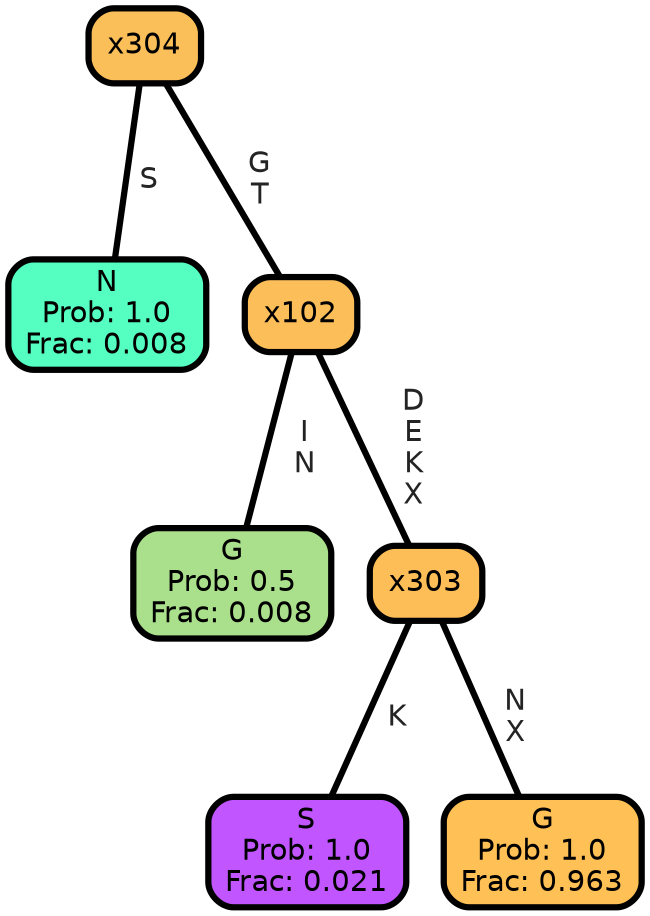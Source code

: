 graph Tree {
node [shape=box, style="filled, rounded",color="black",penwidth="3",fontcolor="black",                 fontname=helvetica] ;
graph [ranksep="0 equally", splines=straight,                 bgcolor=transparent, dpi=200] ;
edge [fontname=helvetica, fontweight=bold,fontcolor=grey14,color=black] ;
0 [label="N
Prob: 1.0
Frac: 0.008", fillcolor="#55ffc1"] ;
1 [label="x304", fillcolor="#fbbf59"] ;
2 [label="G
Prob: 0.5
Frac: 0.008", fillcolor="#aae08b"] ;
3 [label="x102", fillcolor="#fcbe59"] ;
4 [label="S
Prob: 1.0
Frac: 0.021", fillcolor="#c155ff"] ;
5 [label="x303", fillcolor="#fdbe58"] ;
6 [label="G
Prob: 1.0
Frac: 0.963", fillcolor="#ffc155"] ;
1 -- 0 [label=" S",penwidth=3] ;
1 -- 3 [label=" G\n T",penwidth=3] ;
3 -- 2 [label=" I\n N",penwidth=3] ;
3 -- 5 [label=" D\n E\n K\n X",penwidth=3] ;
5 -- 4 [label=" K",penwidth=3] ;
5 -- 6 [label=" N\n X",penwidth=3] ;
{rank = same;}}